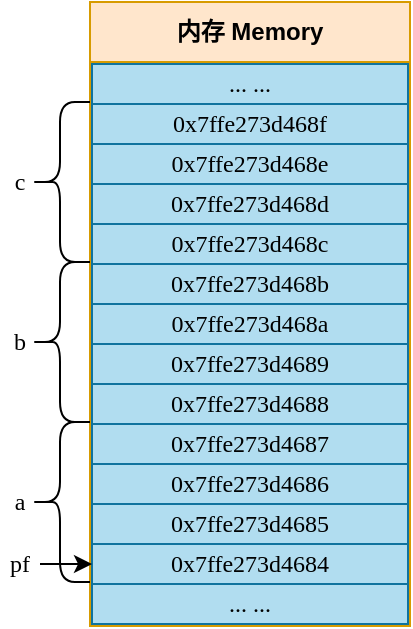 <mxfile version="22.1.16" type="device">
  <diagram name="Page-1" id="3FU2BRUodX3esNhyQgwJ">
    <mxGraphModel dx="651" dy="447" grid="1" gridSize="10" guides="1" tooltips="1" connect="1" arrows="1" fold="1" page="1" pageScale="1" pageWidth="850" pageHeight="1100" math="0" shadow="0">
      <root>
        <mxCell id="0" />
        <mxCell id="1" parent="0" />
        <mxCell id="FEGtML5SbePRzF_W_EjW-7" value="内存 Memory" style="swimlane;whiteSpace=wrap;html=1;startSize=30;fillColor=#ffe6cc;strokeColor=#d79b00;" parent="1" vertex="1">
          <mxGeometry x="330" y="170" width="160" height="312" as="geometry" />
        </mxCell>
        <mxCell id="FEGtML5SbePRzF_W_EjW-21" value="... ..." style="rounded=0;whiteSpace=wrap;html=1;fillColor=#b1ddf0;strokeColor=#10739e;fontFamily=consolas;" parent="FEGtML5SbePRzF_W_EjW-7" vertex="1">
          <mxGeometry x="1" y="291" width="158" height="20" as="geometry" />
        </mxCell>
        <mxCell id="8TEMe9xLt-exDmK_KVjd-13" value="... ..." style="rounded=0;whiteSpace=wrap;html=1;fillColor=#b1ddf0;strokeColor=#10739e;fontFamily=consolas;" vertex="1" parent="FEGtML5SbePRzF_W_EjW-7">
          <mxGeometry x="1" y="291" width="158" height="20" as="geometry" />
        </mxCell>
        <mxCell id="8TEMe9xLt-exDmK_KVjd-12" value="0x7ffe273d4684" style="rounded=0;whiteSpace=wrap;html=1;fillColor=#b1ddf0;strokeColor=#10739e;fontFamily=consolas;" vertex="1" parent="FEGtML5SbePRzF_W_EjW-7">
          <mxGeometry x="1" y="271" width="158" height="20" as="geometry" />
        </mxCell>
        <mxCell id="8TEMe9xLt-exDmK_KVjd-11" value="0x7ffe273d4685" style="rounded=0;whiteSpace=wrap;html=1;fillColor=#b1ddf0;strokeColor=#10739e;fontFamily=consolas;" vertex="1" parent="FEGtML5SbePRzF_W_EjW-7">
          <mxGeometry x="1" y="251" width="158" height="20" as="geometry" />
        </mxCell>
        <mxCell id="8TEMe9xLt-exDmK_KVjd-10" value="0x7ffe273d4686" style="rounded=0;whiteSpace=wrap;html=1;fillColor=#b1ddf0;strokeColor=#10739e;fontFamily=consolas;" vertex="1" parent="FEGtML5SbePRzF_W_EjW-7">
          <mxGeometry x="1" y="231" width="158" height="20" as="geometry" />
        </mxCell>
        <mxCell id="8TEMe9xLt-exDmK_KVjd-9" value="0x7ffe273d4687" style="rounded=0;whiteSpace=wrap;html=1;fillColor=#b1ddf0;strokeColor=#10739e;fontFamily=consolas;" vertex="1" parent="FEGtML5SbePRzF_W_EjW-7">
          <mxGeometry x="1" y="211" width="158" height="20" as="geometry" />
        </mxCell>
        <mxCell id="8TEMe9xLt-exDmK_KVjd-8" value="0x7ffe273d4688" style="rounded=0;whiteSpace=wrap;html=1;fillColor=#b1ddf0;strokeColor=#10739e;fontFamily=consolas;" vertex="1" parent="FEGtML5SbePRzF_W_EjW-7">
          <mxGeometry x="1" y="191" width="158" height="20" as="geometry" />
        </mxCell>
        <mxCell id="8TEMe9xLt-exDmK_KVjd-7" value="0x7ffe273d4689" style="rounded=0;whiteSpace=wrap;html=1;fillColor=#b1ddf0;strokeColor=#10739e;fontFamily=consolas;" vertex="1" parent="FEGtML5SbePRzF_W_EjW-7">
          <mxGeometry x="1" y="171" width="158" height="20" as="geometry" />
        </mxCell>
        <mxCell id="8TEMe9xLt-exDmK_KVjd-6" value="0x7ffe273d468a" style="rounded=0;whiteSpace=wrap;html=1;fillColor=#b1ddf0;strokeColor=#10739e;fontFamily=consolas;" vertex="1" parent="FEGtML5SbePRzF_W_EjW-7">
          <mxGeometry x="1" y="151" width="158" height="20" as="geometry" />
        </mxCell>
        <mxCell id="8TEMe9xLt-exDmK_KVjd-5" value="0x7ffe273d468b" style="rounded=0;whiteSpace=wrap;html=1;fillColor=#b1ddf0;strokeColor=#10739e;fontFamily=consolas;" vertex="1" parent="FEGtML5SbePRzF_W_EjW-7">
          <mxGeometry x="1" y="131" width="158" height="20" as="geometry" />
        </mxCell>
        <mxCell id="8TEMe9xLt-exDmK_KVjd-4" value="0x7ffe273d468c" style="rounded=0;whiteSpace=wrap;html=1;fillColor=#b1ddf0;strokeColor=#10739e;fontFamily=consolas;" vertex="1" parent="FEGtML5SbePRzF_W_EjW-7">
          <mxGeometry x="1" y="111" width="158" height="20" as="geometry" />
        </mxCell>
        <mxCell id="8TEMe9xLt-exDmK_KVjd-3" value="0x7ffe273d468d" style="rounded=0;whiteSpace=wrap;html=1;fillColor=#b1ddf0;strokeColor=#10739e;fontFamily=consolas;" vertex="1" parent="FEGtML5SbePRzF_W_EjW-7">
          <mxGeometry x="1" y="91" width="158" height="20" as="geometry" />
        </mxCell>
        <mxCell id="8TEMe9xLt-exDmK_KVjd-2" value="0x7ffe273d468e" style="rounded=0;whiteSpace=wrap;html=1;fillColor=#b1ddf0;strokeColor=#10739e;fontFamily=consolas;" vertex="1" parent="FEGtML5SbePRzF_W_EjW-7">
          <mxGeometry x="1" y="71" width="158" height="20" as="geometry" />
        </mxCell>
        <mxCell id="8TEMe9xLt-exDmK_KVjd-1" value="0x7ffe273d468f" style="rounded=0;whiteSpace=wrap;html=1;fillColor=#b1ddf0;strokeColor=#10739e;fontFamily=consolas;" vertex="1" parent="FEGtML5SbePRzF_W_EjW-7">
          <mxGeometry x="1" y="51" width="158" height="20" as="geometry" />
        </mxCell>
        <mxCell id="FEGtML5SbePRzF_W_EjW-19" value="... ..." style="rounded=0;whiteSpace=wrap;html=1;fillColor=#b1ddf0;strokeColor=#10739e;fontFamily=consolas;" parent="FEGtML5SbePRzF_W_EjW-7" vertex="1">
          <mxGeometry x="1" y="31" width="158" height="20" as="geometry" />
        </mxCell>
        <mxCell id="8TEMe9xLt-exDmK_KVjd-49" value="" style="shape=curlyBracket;whiteSpace=wrap;html=1;rounded=1;labelPosition=left;verticalLabelPosition=middle;align=right;verticalAlign=middle;" vertex="1" parent="1">
          <mxGeometry x="300" y="380" width="30" height="80" as="geometry" />
        </mxCell>
        <mxCell id="8TEMe9xLt-exDmK_KVjd-51" style="edgeStyle=orthogonalEdgeStyle;rounded=0;orthogonalLoop=1;jettySize=auto;html=1;" edge="1" parent="1" source="8TEMe9xLt-exDmK_KVjd-52" target="8TEMe9xLt-exDmK_KVjd-12">
          <mxGeometry relative="1" as="geometry">
            <mxPoint x="321" y="459" as="targetPoint" />
          </mxGeometry>
        </mxCell>
        <mxCell id="8TEMe9xLt-exDmK_KVjd-52" value="&lt;font face=&quot;consolas&quot;&gt;pf&lt;/font&gt;" style="text;html=1;strokeColor=none;fillColor=none;align=center;verticalAlign=middle;whiteSpace=wrap;rounded=0;" vertex="1" parent="1">
          <mxGeometry x="285" y="436" width="20" height="30" as="geometry" />
        </mxCell>
        <mxCell id="8TEMe9xLt-exDmK_KVjd-74" value="&lt;font face=&quot;consolas&quot;&gt;a&lt;/font&gt;" style="text;html=1;strokeColor=none;fillColor=none;align=center;verticalAlign=middle;whiteSpace=wrap;rounded=0;" vertex="1" parent="1">
          <mxGeometry x="290" y="405" width="10" height="30" as="geometry" />
        </mxCell>
        <mxCell id="8TEMe9xLt-exDmK_KVjd-75" value="&lt;font face=&quot;consolas&quot;&gt;b&lt;/font&gt;" style="text;html=1;strokeColor=none;fillColor=none;align=center;verticalAlign=middle;whiteSpace=wrap;rounded=0;" vertex="1" parent="1">
          <mxGeometry x="290" y="325" width="10" height="30" as="geometry" />
        </mxCell>
        <mxCell id="8TEMe9xLt-exDmK_KVjd-76" value="" style="shape=curlyBracket;whiteSpace=wrap;html=1;rounded=1;labelPosition=left;verticalLabelPosition=middle;align=right;verticalAlign=middle;" vertex="1" parent="1">
          <mxGeometry x="300" y="300" width="30" height="80" as="geometry" />
        </mxCell>
        <mxCell id="8TEMe9xLt-exDmK_KVjd-77" value="&lt;font face=&quot;consolas&quot;&gt;c&lt;/font&gt;" style="text;html=1;strokeColor=none;fillColor=none;align=center;verticalAlign=middle;whiteSpace=wrap;rounded=0;" vertex="1" parent="1">
          <mxGeometry x="290" y="245" width="10" height="30" as="geometry" />
        </mxCell>
        <mxCell id="8TEMe9xLt-exDmK_KVjd-78" value="" style="shape=curlyBracket;whiteSpace=wrap;html=1;rounded=1;labelPosition=left;verticalLabelPosition=middle;align=right;verticalAlign=middle;" vertex="1" parent="1">
          <mxGeometry x="300" y="220" width="30" height="80" as="geometry" />
        </mxCell>
      </root>
    </mxGraphModel>
  </diagram>
</mxfile>
